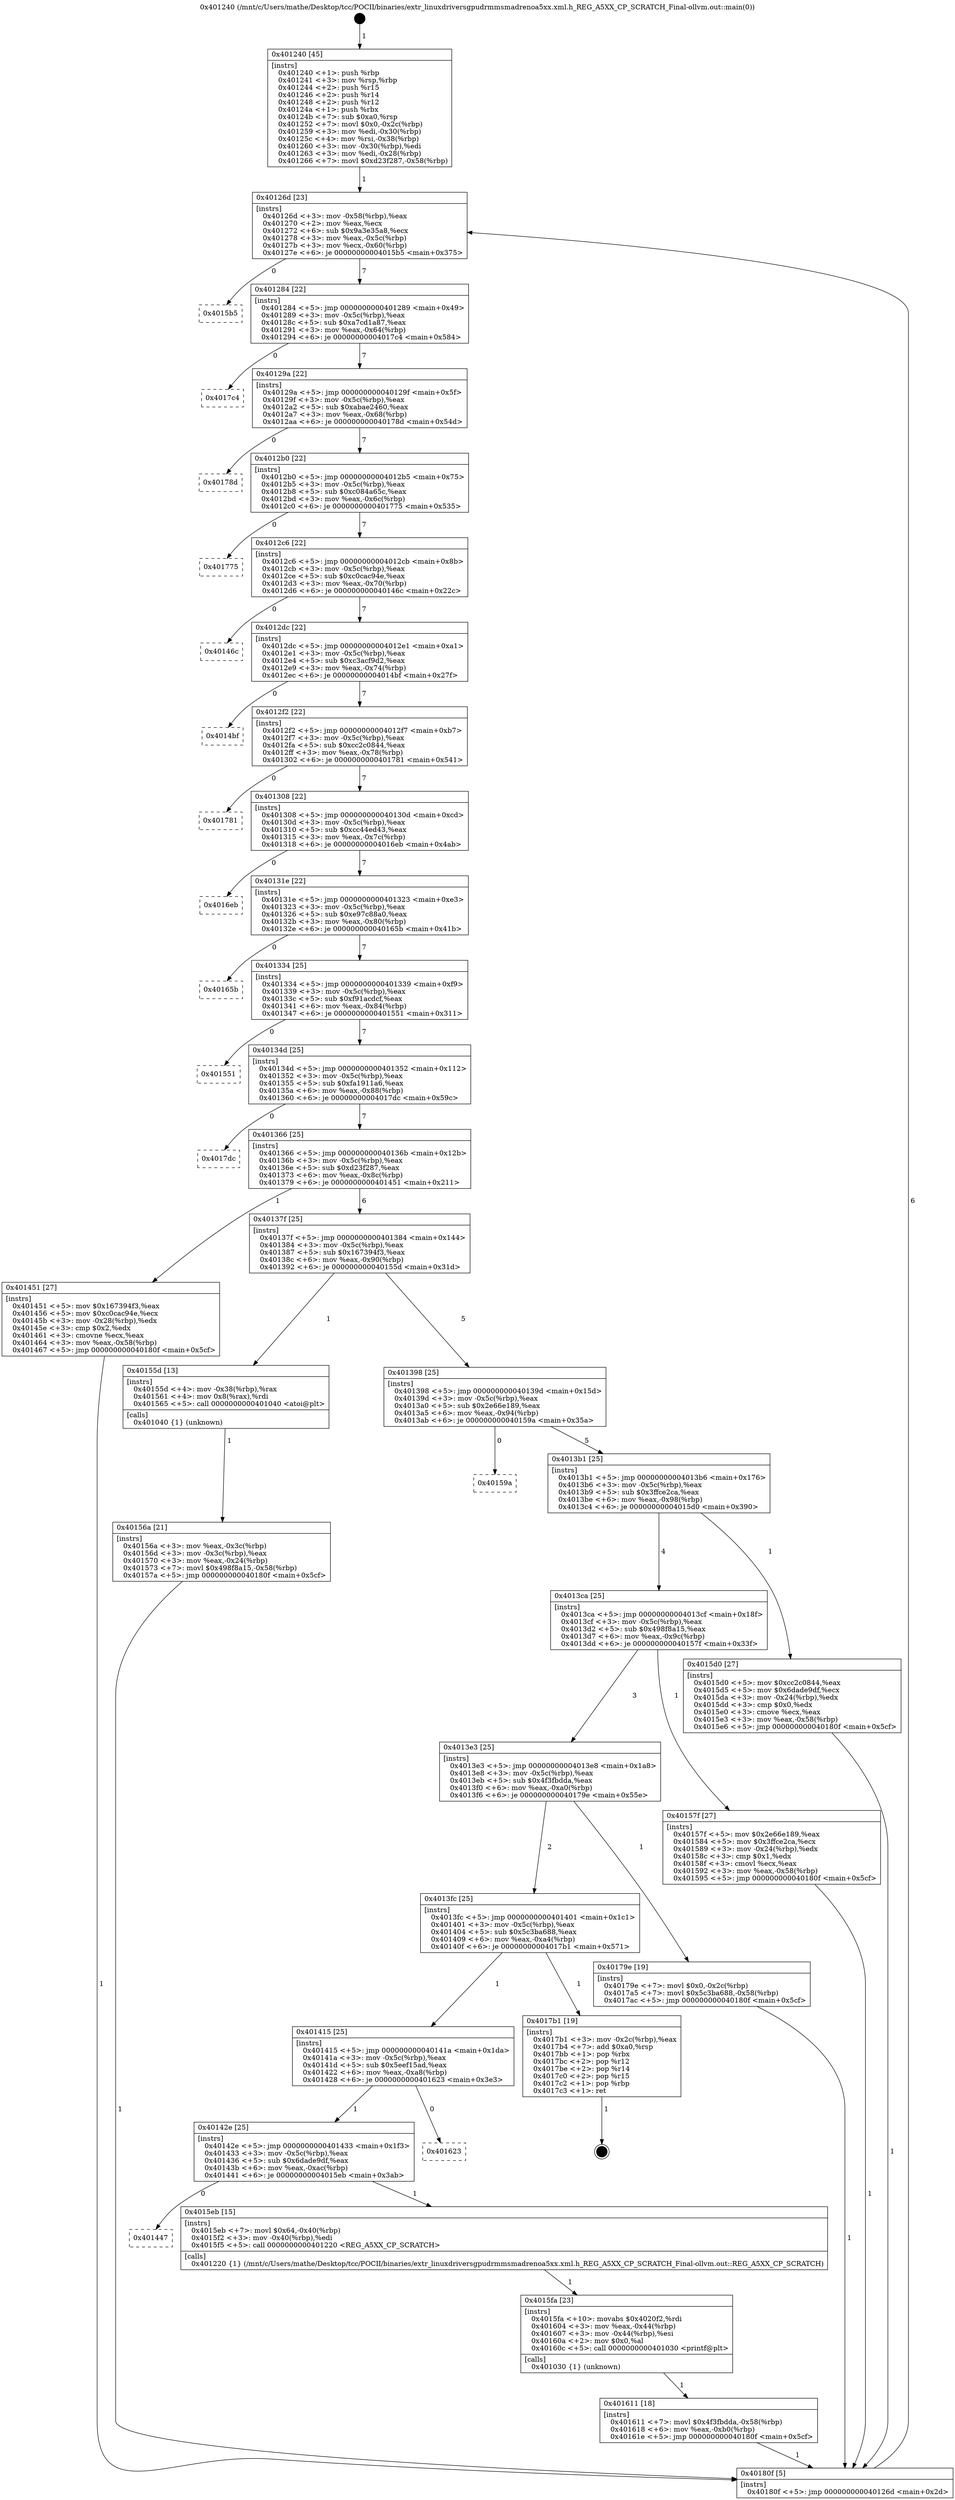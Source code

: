 digraph "0x401240" {
  label = "0x401240 (/mnt/c/Users/mathe/Desktop/tcc/POCII/binaries/extr_linuxdriversgpudrmmsmadrenoa5xx.xml.h_REG_A5XX_CP_SCRATCH_Final-ollvm.out::main(0))"
  labelloc = "t"
  node[shape=record]

  Entry [label="",width=0.3,height=0.3,shape=circle,fillcolor=black,style=filled]
  "0x40126d" [label="{
     0x40126d [23]\l
     | [instrs]\l
     &nbsp;&nbsp;0x40126d \<+3\>: mov -0x58(%rbp),%eax\l
     &nbsp;&nbsp;0x401270 \<+2\>: mov %eax,%ecx\l
     &nbsp;&nbsp;0x401272 \<+6\>: sub $0x9a3e35a8,%ecx\l
     &nbsp;&nbsp;0x401278 \<+3\>: mov %eax,-0x5c(%rbp)\l
     &nbsp;&nbsp;0x40127b \<+3\>: mov %ecx,-0x60(%rbp)\l
     &nbsp;&nbsp;0x40127e \<+6\>: je 00000000004015b5 \<main+0x375\>\l
  }"]
  "0x4015b5" [label="{
     0x4015b5\l
  }", style=dashed]
  "0x401284" [label="{
     0x401284 [22]\l
     | [instrs]\l
     &nbsp;&nbsp;0x401284 \<+5\>: jmp 0000000000401289 \<main+0x49\>\l
     &nbsp;&nbsp;0x401289 \<+3\>: mov -0x5c(%rbp),%eax\l
     &nbsp;&nbsp;0x40128c \<+5\>: sub $0xa7cd1a87,%eax\l
     &nbsp;&nbsp;0x401291 \<+3\>: mov %eax,-0x64(%rbp)\l
     &nbsp;&nbsp;0x401294 \<+6\>: je 00000000004017c4 \<main+0x584\>\l
  }"]
  Exit [label="",width=0.3,height=0.3,shape=circle,fillcolor=black,style=filled,peripheries=2]
  "0x4017c4" [label="{
     0x4017c4\l
  }", style=dashed]
  "0x40129a" [label="{
     0x40129a [22]\l
     | [instrs]\l
     &nbsp;&nbsp;0x40129a \<+5\>: jmp 000000000040129f \<main+0x5f\>\l
     &nbsp;&nbsp;0x40129f \<+3\>: mov -0x5c(%rbp),%eax\l
     &nbsp;&nbsp;0x4012a2 \<+5\>: sub $0xabae2460,%eax\l
     &nbsp;&nbsp;0x4012a7 \<+3\>: mov %eax,-0x68(%rbp)\l
     &nbsp;&nbsp;0x4012aa \<+6\>: je 000000000040178d \<main+0x54d\>\l
  }"]
  "0x401611" [label="{
     0x401611 [18]\l
     | [instrs]\l
     &nbsp;&nbsp;0x401611 \<+7\>: movl $0x4f3fbdda,-0x58(%rbp)\l
     &nbsp;&nbsp;0x401618 \<+6\>: mov %eax,-0xb0(%rbp)\l
     &nbsp;&nbsp;0x40161e \<+5\>: jmp 000000000040180f \<main+0x5cf\>\l
  }"]
  "0x40178d" [label="{
     0x40178d\l
  }", style=dashed]
  "0x4012b0" [label="{
     0x4012b0 [22]\l
     | [instrs]\l
     &nbsp;&nbsp;0x4012b0 \<+5\>: jmp 00000000004012b5 \<main+0x75\>\l
     &nbsp;&nbsp;0x4012b5 \<+3\>: mov -0x5c(%rbp),%eax\l
     &nbsp;&nbsp;0x4012b8 \<+5\>: sub $0xc084a65c,%eax\l
     &nbsp;&nbsp;0x4012bd \<+3\>: mov %eax,-0x6c(%rbp)\l
     &nbsp;&nbsp;0x4012c0 \<+6\>: je 0000000000401775 \<main+0x535\>\l
  }"]
  "0x4015fa" [label="{
     0x4015fa [23]\l
     | [instrs]\l
     &nbsp;&nbsp;0x4015fa \<+10\>: movabs $0x4020f2,%rdi\l
     &nbsp;&nbsp;0x401604 \<+3\>: mov %eax,-0x44(%rbp)\l
     &nbsp;&nbsp;0x401607 \<+3\>: mov -0x44(%rbp),%esi\l
     &nbsp;&nbsp;0x40160a \<+2\>: mov $0x0,%al\l
     &nbsp;&nbsp;0x40160c \<+5\>: call 0000000000401030 \<printf@plt\>\l
     | [calls]\l
     &nbsp;&nbsp;0x401030 \{1\} (unknown)\l
  }"]
  "0x401775" [label="{
     0x401775\l
  }", style=dashed]
  "0x4012c6" [label="{
     0x4012c6 [22]\l
     | [instrs]\l
     &nbsp;&nbsp;0x4012c6 \<+5\>: jmp 00000000004012cb \<main+0x8b\>\l
     &nbsp;&nbsp;0x4012cb \<+3\>: mov -0x5c(%rbp),%eax\l
     &nbsp;&nbsp;0x4012ce \<+5\>: sub $0xc0cac94e,%eax\l
     &nbsp;&nbsp;0x4012d3 \<+3\>: mov %eax,-0x70(%rbp)\l
     &nbsp;&nbsp;0x4012d6 \<+6\>: je 000000000040146c \<main+0x22c\>\l
  }"]
  "0x401447" [label="{
     0x401447\l
  }", style=dashed]
  "0x40146c" [label="{
     0x40146c\l
  }", style=dashed]
  "0x4012dc" [label="{
     0x4012dc [22]\l
     | [instrs]\l
     &nbsp;&nbsp;0x4012dc \<+5\>: jmp 00000000004012e1 \<main+0xa1\>\l
     &nbsp;&nbsp;0x4012e1 \<+3\>: mov -0x5c(%rbp),%eax\l
     &nbsp;&nbsp;0x4012e4 \<+5\>: sub $0xc3acf9d2,%eax\l
     &nbsp;&nbsp;0x4012e9 \<+3\>: mov %eax,-0x74(%rbp)\l
     &nbsp;&nbsp;0x4012ec \<+6\>: je 00000000004014bf \<main+0x27f\>\l
  }"]
  "0x4015eb" [label="{
     0x4015eb [15]\l
     | [instrs]\l
     &nbsp;&nbsp;0x4015eb \<+7\>: movl $0x64,-0x40(%rbp)\l
     &nbsp;&nbsp;0x4015f2 \<+3\>: mov -0x40(%rbp),%edi\l
     &nbsp;&nbsp;0x4015f5 \<+5\>: call 0000000000401220 \<REG_A5XX_CP_SCRATCH\>\l
     | [calls]\l
     &nbsp;&nbsp;0x401220 \{1\} (/mnt/c/Users/mathe/Desktop/tcc/POCII/binaries/extr_linuxdriversgpudrmmsmadrenoa5xx.xml.h_REG_A5XX_CP_SCRATCH_Final-ollvm.out::REG_A5XX_CP_SCRATCH)\l
  }"]
  "0x4014bf" [label="{
     0x4014bf\l
  }", style=dashed]
  "0x4012f2" [label="{
     0x4012f2 [22]\l
     | [instrs]\l
     &nbsp;&nbsp;0x4012f2 \<+5\>: jmp 00000000004012f7 \<main+0xb7\>\l
     &nbsp;&nbsp;0x4012f7 \<+3\>: mov -0x5c(%rbp),%eax\l
     &nbsp;&nbsp;0x4012fa \<+5\>: sub $0xcc2c0844,%eax\l
     &nbsp;&nbsp;0x4012ff \<+3\>: mov %eax,-0x78(%rbp)\l
     &nbsp;&nbsp;0x401302 \<+6\>: je 0000000000401781 \<main+0x541\>\l
  }"]
  "0x40142e" [label="{
     0x40142e [25]\l
     | [instrs]\l
     &nbsp;&nbsp;0x40142e \<+5\>: jmp 0000000000401433 \<main+0x1f3\>\l
     &nbsp;&nbsp;0x401433 \<+3\>: mov -0x5c(%rbp),%eax\l
     &nbsp;&nbsp;0x401436 \<+5\>: sub $0x6dade9df,%eax\l
     &nbsp;&nbsp;0x40143b \<+6\>: mov %eax,-0xac(%rbp)\l
     &nbsp;&nbsp;0x401441 \<+6\>: je 00000000004015eb \<main+0x3ab\>\l
  }"]
  "0x401781" [label="{
     0x401781\l
  }", style=dashed]
  "0x401308" [label="{
     0x401308 [22]\l
     | [instrs]\l
     &nbsp;&nbsp;0x401308 \<+5\>: jmp 000000000040130d \<main+0xcd\>\l
     &nbsp;&nbsp;0x40130d \<+3\>: mov -0x5c(%rbp),%eax\l
     &nbsp;&nbsp;0x401310 \<+5\>: sub $0xcc44ed43,%eax\l
     &nbsp;&nbsp;0x401315 \<+3\>: mov %eax,-0x7c(%rbp)\l
     &nbsp;&nbsp;0x401318 \<+6\>: je 00000000004016eb \<main+0x4ab\>\l
  }"]
  "0x401623" [label="{
     0x401623\l
  }", style=dashed]
  "0x4016eb" [label="{
     0x4016eb\l
  }", style=dashed]
  "0x40131e" [label="{
     0x40131e [22]\l
     | [instrs]\l
     &nbsp;&nbsp;0x40131e \<+5\>: jmp 0000000000401323 \<main+0xe3\>\l
     &nbsp;&nbsp;0x401323 \<+3\>: mov -0x5c(%rbp),%eax\l
     &nbsp;&nbsp;0x401326 \<+5\>: sub $0xe97c88a0,%eax\l
     &nbsp;&nbsp;0x40132b \<+3\>: mov %eax,-0x80(%rbp)\l
     &nbsp;&nbsp;0x40132e \<+6\>: je 000000000040165b \<main+0x41b\>\l
  }"]
  "0x401415" [label="{
     0x401415 [25]\l
     | [instrs]\l
     &nbsp;&nbsp;0x401415 \<+5\>: jmp 000000000040141a \<main+0x1da\>\l
     &nbsp;&nbsp;0x40141a \<+3\>: mov -0x5c(%rbp),%eax\l
     &nbsp;&nbsp;0x40141d \<+5\>: sub $0x5eef15ad,%eax\l
     &nbsp;&nbsp;0x401422 \<+6\>: mov %eax,-0xa8(%rbp)\l
     &nbsp;&nbsp;0x401428 \<+6\>: je 0000000000401623 \<main+0x3e3\>\l
  }"]
  "0x40165b" [label="{
     0x40165b\l
  }", style=dashed]
  "0x401334" [label="{
     0x401334 [25]\l
     | [instrs]\l
     &nbsp;&nbsp;0x401334 \<+5\>: jmp 0000000000401339 \<main+0xf9\>\l
     &nbsp;&nbsp;0x401339 \<+3\>: mov -0x5c(%rbp),%eax\l
     &nbsp;&nbsp;0x40133c \<+5\>: sub $0xf91acdcf,%eax\l
     &nbsp;&nbsp;0x401341 \<+6\>: mov %eax,-0x84(%rbp)\l
     &nbsp;&nbsp;0x401347 \<+6\>: je 0000000000401551 \<main+0x311\>\l
  }"]
  "0x4017b1" [label="{
     0x4017b1 [19]\l
     | [instrs]\l
     &nbsp;&nbsp;0x4017b1 \<+3\>: mov -0x2c(%rbp),%eax\l
     &nbsp;&nbsp;0x4017b4 \<+7\>: add $0xa0,%rsp\l
     &nbsp;&nbsp;0x4017bb \<+1\>: pop %rbx\l
     &nbsp;&nbsp;0x4017bc \<+2\>: pop %r12\l
     &nbsp;&nbsp;0x4017be \<+2\>: pop %r14\l
     &nbsp;&nbsp;0x4017c0 \<+2\>: pop %r15\l
     &nbsp;&nbsp;0x4017c2 \<+1\>: pop %rbp\l
     &nbsp;&nbsp;0x4017c3 \<+1\>: ret\l
  }"]
  "0x401551" [label="{
     0x401551\l
  }", style=dashed]
  "0x40134d" [label="{
     0x40134d [25]\l
     | [instrs]\l
     &nbsp;&nbsp;0x40134d \<+5\>: jmp 0000000000401352 \<main+0x112\>\l
     &nbsp;&nbsp;0x401352 \<+3\>: mov -0x5c(%rbp),%eax\l
     &nbsp;&nbsp;0x401355 \<+5\>: sub $0xfa1911a6,%eax\l
     &nbsp;&nbsp;0x40135a \<+6\>: mov %eax,-0x88(%rbp)\l
     &nbsp;&nbsp;0x401360 \<+6\>: je 00000000004017dc \<main+0x59c\>\l
  }"]
  "0x4013fc" [label="{
     0x4013fc [25]\l
     | [instrs]\l
     &nbsp;&nbsp;0x4013fc \<+5\>: jmp 0000000000401401 \<main+0x1c1\>\l
     &nbsp;&nbsp;0x401401 \<+3\>: mov -0x5c(%rbp),%eax\l
     &nbsp;&nbsp;0x401404 \<+5\>: sub $0x5c3ba688,%eax\l
     &nbsp;&nbsp;0x401409 \<+6\>: mov %eax,-0xa4(%rbp)\l
     &nbsp;&nbsp;0x40140f \<+6\>: je 00000000004017b1 \<main+0x571\>\l
  }"]
  "0x4017dc" [label="{
     0x4017dc\l
  }", style=dashed]
  "0x401366" [label="{
     0x401366 [25]\l
     | [instrs]\l
     &nbsp;&nbsp;0x401366 \<+5\>: jmp 000000000040136b \<main+0x12b\>\l
     &nbsp;&nbsp;0x40136b \<+3\>: mov -0x5c(%rbp),%eax\l
     &nbsp;&nbsp;0x40136e \<+5\>: sub $0xd23f287,%eax\l
     &nbsp;&nbsp;0x401373 \<+6\>: mov %eax,-0x8c(%rbp)\l
     &nbsp;&nbsp;0x401379 \<+6\>: je 0000000000401451 \<main+0x211\>\l
  }"]
  "0x40179e" [label="{
     0x40179e [19]\l
     | [instrs]\l
     &nbsp;&nbsp;0x40179e \<+7\>: movl $0x0,-0x2c(%rbp)\l
     &nbsp;&nbsp;0x4017a5 \<+7\>: movl $0x5c3ba688,-0x58(%rbp)\l
     &nbsp;&nbsp;0x4017ac \<+5\>: jmp 000000000040180f \<main+0x5cf\>\l
  }"]
  "0x401451" [label="{
     0x401451 [27]\l
     | [instrs]\l
     &nbsp;&nbsp;0x401451 \<+5\>: mov $0x167394f3,%eax\l
     &nbsp;&nbsp;0x401456 \<+5\>: mov $0xc0cac94e,%ecx\l
     &nbsp;&nbsp;0x40145b \<+3\>: mov -0x28(%rbp),%edx\l
     &nbsp;&nbsp;0x40145e \<+3\>: cmp $0x2,%edx\l
     &nbsp;&nbsp;0x401461 \<+3\>: cmovne %ecx,%eax\l
     &nbsp;&nbsp;0x401464 \<+3\>: mov %eax,-0x58(%rbp)\l
     &nbsp;&nbsp;0x401467 \<+5\>: jmp 000000000040180f \<main+0x5cf\>\l
  }"]
  "0x40137f" [label="{
     0x40137f [25]\l
     | [instrs]\l
     &nbsp;&nbsp;0x40137f \<+5\>: jmp 0000000000401384 \<main+0x144\>\l
     &nbsp;&nbsp;0x401384 \<+3\>: mov -0x5c(%rbp),%eax\l
     &nbsp;&nbsp;0x401387 \<+5\>: sub $0x167394f3,%eax\l
     &nbsp;&nbsp;0x40138c \<+6\>: mov %eax,-0x90(%rbp)\l
     &nbsp;&nbsp;0x401392 \<+6\>: je 000000000040155d \<main+0x31d\>\l
  }"]
  "0x40180f" [label="{
     0x40180f [5]\l
     | [instrs]\l
     &nbsp;&nbsp;0x40180f \<+5\>: jmp 000000000040126d \<main+0x2d\>\l
  }"]
  "0x401240" [label="{
     0x401240 [45]\l
     | [instrs]\l
     &nbsp;&nbsp;0x401240 \<+1\>: push %rbp\l
     &nbsp;&nbsp;0x401241 \<+3\>: mov %rsp,%rbp\l
     &nbsp;&nbsp;0x401244 \<+2\>: push %r15\l
     &nbsp;&nbsp;0x401246 \<+2\>: push %r14\l
     &nbsp;&nbsp;0x401248 \<+2\>: push %r12\l
     &nbsp;&nbsp;0x40124a \<+1\>: push %rbx\l
     &nbsp;&nbsp;0x40124b \<+7\>: sub $0xa0,%rsp\l
     &nbsp;&nbsp;0x401252 \<+7\>: movl $0x0,-0x2c(%rbp)\l
     &nbsp;&nbsp;0x401259 \<+3\>: mov %edi,-0x30(%rbp)\l
     &nbsp;&nbsp;0x40125c \<+4\>: mov %rsi,-0x38(%rbp)\l
     &nbsp;&nbsp;0x401260 \<+3\>: mov -0x30(%rbp),%edi\l
     &nbsp;&nbsp;0x401263 \<+3\>: mov %edi,-0x28(%rbp)\l
     &nbsp;&nbsp;0x401266 \<+7\>: movl $0xd23f287,-0x58(%rbp)\l
  }"]
  "0x4013e3" [label="{
     0x4013e3 [25]\l
     | [instrs]\l
     &nbsp;&nbsp;0x4013e3 \<+5\>: jmp 00000000004013e8 \<main+0x1a8\>\l
     &nbsp;&nbsp;0x4013e8 \<+3\>: mov -0x5c(%rbp),%eax\l
     &nbsp;&nbsp;0x4013eb \<+5\>: sub $0x4f3fbdda,%eax\l
     &nbsp;&nbsp;0x4013f0 \<+6\>: mov %eax,-0xa0(%rbp)\l
     &nbsp;&nbsp;0x4013f6 \<+6\>: je 000000000040179e \<main+0x55e\>\l
  }"]
  "0x40155d" [label="{
     0x40155d [13]\l
     | [instrs]\l
     &nbsp;&nbsp;0x40155d \<+4\>: mov -0x38(%rbp),%rax\l
     &nbsp;&nbsp;0x401561 \<+4\>: mov 0x8(%rax),%rdi\l
     &nbsp;&nbsp;0x401565 \<+5\>: call 0000000000401040 \<atoi@plt\>\l
     | [calls]\l
     &nbsp;&nbsp;0x401040 \{1\} (unknown)\l
  }"]
  "0x401398" [label="{
     0x401398 [25]\l
     | [instrs]\l
     &nbsp;&nbsp;0x401398 \<+5\>: jmp 000000000040139d \<main+0x15d\>\l
     &nbsp;&nbsp;0x40139d \<+3\>: mov -0x5c(%rbp),%eax\l
     &nbsp;&nbsp;0x4013a0 \<+5\>: sub $0x2e66e189,%eax\l
     &nbsp;&nbsp;0x4013a5 \<+6\>: mov %eax,-0x94(%rbp)\l
     &nbsp;&nbsp;0x4013ab \<+6\>: je 000000000040159a \<main+0x35a\>\l
  }"]
  "0x40156a" [label="{
     0x40156a [21]\l
     | [instrs]\l
     &nbsp;&nbsp;0x40156a \<+3\>: mov %eax,-0x3c(%rbp)\l
     &nbsp;&nbsp;0x40156d \<+3\>: mov -0x3c(%rbp),%eax\l
     &nbsp;&nbsp;0x401570 \<+3\>: mov %eax,-0x24(%rbp)\l
     &nbsp;&nbsp;0x401573 \<+7\>: movl $0x498f8a15,-0x58(%rbp)\l
     &nbsp;&nbsp;0x40157a \<+5\>: jmp 000000000040180f \<main+0x5cf\>\l
  }"]
  "0x40157f" [label="{
     0x40157f [27]\l
     | [instrs]\l
     &nbsp;&nbsp;0x40157f \<+5\>: mov $0x2e66e189,%eax\l
     &nbsp;&nbsp;0x401584 \<+5\>: mov $0x3ffce2ca,%ecx\l
     &nbsp;&nbsp;0x401589 \<+3\>: mov -0x24(%rbp),%edx\l
     &nbsp;&nbsp;0x40158c \<+3\>: cmp $0x1,%edx\l
     &nbsp;&nbsp;0x40158f \<+3\>: cmovl %ecx,%eax\l
     &nbsp;&nbsp;0x401592 \<+3\>: mov %eax,-0x58(%rbp)\l
     &nbsp;&nbsp;0x401595 \<+5\>: jmp 000000000040180f \<main+0x5cf\>\l
  }"]
  "0x40159a" [label="{
     0x40159a\l
  }", style=dashed]
  "0x4013b1" [label="{
     0x4013b1 [25]\l
     | [instrs]\l
     &nbsp;&nbsp;0x4013b1 \<+5\>: jmp 00000000004013b6 \<main+0x176\>\l
     &nbsp;&nbsp;0x4013b6 \<+3\>: mov -0x5c(%rbp),%eax\l
     &nbsp;&nbsp;0x4013b9 \<+5\>: sub $0x3ffce2ca,%eax\l
     &nbsp;&nbsp;0x4013be \<+6\>: mov %eax,-0x98(%rbp)\l
     &nbsp;&nbsp;0x4013c4 \<+6\>: je 00000000004015d0 \<main+0x390\>\l
  }"]
  "0x4013ca" [label="{
     0x4013ca [25]\l
     | [instrs]\l
     &nbsp;&nbsp;0x4013ca \<+5\>: jmp 00000000004013cf \<main+0x18f\>\l
     &nbsp;&nbsp;0x4013cf \<+3\>: mov -0x5c(%rbp),%eax\l
     &nbsp;&nbsp;0x4013d2 \<+5\>: sub $0x498f8a15,%eax\l
     &nbsp;&nbsp;0x4013d7 \<+6\>: mov %eax,-0x9c(%rbp)\l
     &nbsp;&nbsp;0x4013dd \<+6\>: je 000000000040157f \<main+0x33f\>\l
  }"]
  "0x4015d0" [label="{
     0x4015d0 [27]\l
     | [instrs]\l
     &nbsp;&nbsp;0x4015d0 \<+5\>: mov $0xcc2c0844,%eax\l
     &nbsp;&nbsp;0x4015d5 \<+5\>: mov $0x6dade9df,%ecx\l
     &nbsp;&nbsp;0x4015da \<+3\>: mov -0x24(%rbp),%edx\l
     &nbsp;&nbsp;0x4015dd \<+3\>: cmp $0x0,%edx\l
     &nbsp;&nbsp;0x4015e0 \<+3\>: cmove %ecx,%eax\l
     &nbsp;&nbsp;0x4015e3 \<+3\>: mov %eax,-0x58(%rbp)\l
     &nbsp;&nbsp;0x4015e6 \<+5\>: jmp 000000000040180f \<main+0x5cf\>\l
  }"]
  Entry -> "0x401240" [label=" 1"]
  "0x40126d" -> "0x4015b5" [label=" 0"]
  "0x40126d" -> "0x401284" [label=" 7"]
  "0x4017b1" -> Exit [label=" 1"]
  "0x401284" -> "0x4017c4" [label=" 0"]
  "0x401284" -> "0x40129a" [label=" 7"]
  "0x40179e" -> "0x40180f" [label=" 1"]
  "0x40129a" -> "0x40178d" [label=" 0"]
  "0x40129a" -> "0x4012b0" [label=" 7"]
  "0x401611" -> "0x40180f" [label=" 1"]
  "0x4012b0" -> "0x401775" [label=" 0"]
  "0x4012b0" -> "0x4012c6" [label=" 7"]
  "0x4015fa" -> "0x401611" [label=" 1"]
  "0x4012c6" -> "0x40146c" [label=" 0"]
  "0x4012c6" -> "0x4012dc" [label=" 7"]
  "0x4015eb" -> "0x4015fa" [label=" 1"]
  "0x4012dc" -> "0x4014bf" [label=" 0"]
  "0x4012dc" -> "0x4012f2" [label=" 7"]
  "0x40142e" -> "0x401447" [label=" 0"]
  "0x4012f2" -> "0x401781" [label=" 0"]
  "0x4012f2" -> "0x401308" [label=" 7"]
  "0x40142e" -> "0x4015eb" [label=" 1"]
  "0x401308" -> "0x4016eb" [label=" 0"]
  "0x401308" -> "0x40131e" [label=" 7"]
  "0x401415" -> "0x40142e" [label=" 1"]
  "0x40131e" -> "0x40165b" [label=" 0"]
  "0x40131e" -> "0x401334" [label=" 7"]
  "0x401415" -> "0x401623" [label=" 0"]
  "0x401334" -> "0x401551" [label=" 0"]
  "0x401334" -> "0x40134d" [label=" 7"]
  "0x4013fc" -> "0x401415" [label=" 1"]
  "0x40134d" -> "0x4017dc" [label=" 0"]
  "0x40134d" -> "0x401366" [label=" 7"]
  "0x4013fc" -> "0x4017b1" [label=" 1"]
  "0x401366" -> "0x401451" [label=" 1"]
  "0x401366" -> "0x40137f" [label=" 6"]
  "0x401451" -> "0x40180f" [label=" 1"]
  "0x401240" -> "0x40126d" [label=" 1"]
  "0x40180f" -> "0x40126d" [label=" 6"]
  "0x4013e3" -> "0x4013fc" [label=" 2"]
  "0x40137f" -> "0x40155d" [label=" 1"]
  "0x40137f" -> "0x401398" [label=" 5"]
  "0x40155d" -> "0x40156a" [label=" 1"]
  "0x40156a" -> "0x40180f" [label=" 1"]
  "0x4013e3" -> "0x40179e" [label=" 1"]
  "0x401398" -> "0x40159a" [label=" 0"]
  "0x401398" -> "0x4013b1" [label=" 5"]
  "0x4015d0" -> "0x40180f" [label=" 1"]
  "0x4013b1" -> "0x4015d0" [label=" 1"]
  "0x4013b1" -> "0x4013ca" [label=" 4"]
  "0x40157f" -> "0x40180f" [label=" 1"]
  "0x4013ca" -> "0x40157f" [label=" 1"]
  "0x4013ca" -> "0x4013e3" [label=" 3"]
}
